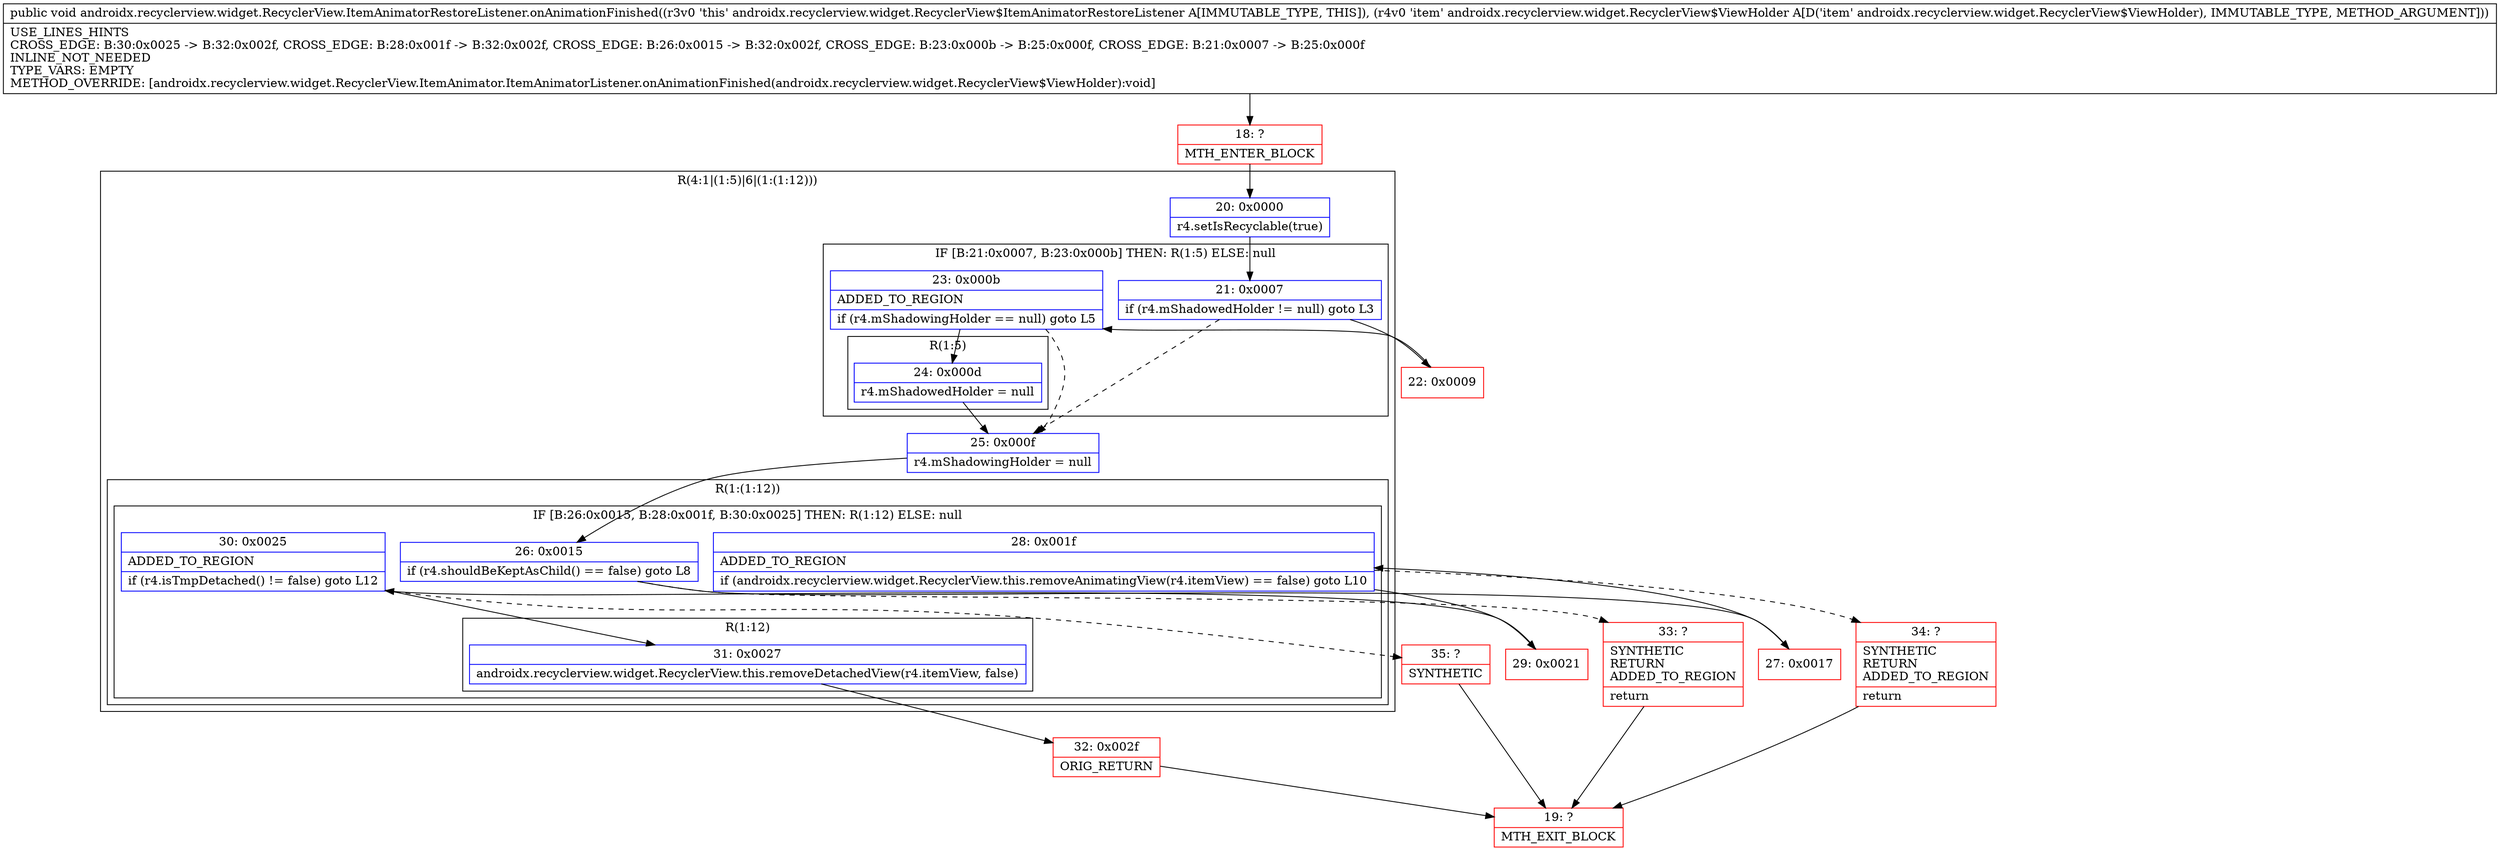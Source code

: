 digraph "CFG forandroidx.recyclerview.widget.RecyclerView.ItemAnimatorRestoreListener.onAnimationFinished(Landroidx\/recyclerview\/widget\/RecyclerView$ViewHolder;)V" {
subgraph cluster_Region_1525606256 {
label = "R(4:1|(1:5)|6|(1:(1:12)))";
node [shape=record,color=blue];
Node_20 [shape=record,label="{20\:\ 0x0000|r4.setIsRecyclable(true)\l}"];
subgraph cluster_IfRegion_721431694 {
label = "IF [B:21:0x0007, B:23:0x000b] THEN: R(1:5) ELSE: null";
node [shape=record,color=blue];
Node_21 [shape=record,label="{21\:\ 0x0007|if (r4.mShadowedHolder != null) goto L3\l}"];
Node_23 [shape=record,label="{23\:\ 0x000b|ADDED_TO_REGION\l|if (r4.mShadowingHolder == null) goto L5\l}"];
subgraph cluster_Region_2076440071 {
label = "R(1:5)";
node [shape=record,color=blue];
Node_24 [shape=record,label="{24\:\ 0x000d|r4.mShadowedHolder = null\l}"];
}
}
Node_25 [shape=record,label="{25\:\ 0x000f|r4.mShadowingHolder = null\l}"];
subgraph cluster_Region_1961504570 {
label = "R(1:(1:12))";
node [shape=record,color=blue];
subgraph cluster_IfRegion_1494389680 {
label = "IF [B:26:0x0015, B:28:0x001f, B:30:0x0025] THEN: R(1:12) ELSE: null";
node [shape=record,color=blue];
Node_26 [shape=record,label="{26\:\ 0x0015|if (r4.shouldBeKeptAsChild() == false) goto L8\l}"];
Node_28 [shape=record,label="{28\:\ 0x001f|ADDED_TO_REGION\l|if (androidx.recyclerview.widget.RecyclerView.this.removeAnimatingView(r4.itemView) == false) goto L10\l}"];
Node_30 [shape=record,label="{30\:\ 0x0025|ADDED_TO_REGION\l|if (r4.isTmpDetached() != false) goto L12\l}"];
subgraph cluster_Region_1935450176 {
label = "R(1:12)";
node [shape=record,color=blue];
Node_31 [shape=record,label="{31\:\ 0x0027|androidx.recyclerview.widget.RecyclerView.this.removeDetachedView(r4.itemView, false)\l}"];
}
}
}
}
Node_18 [shape=record,color=red,label="{18\:\ ?|MTH_ENTER_BLOCK\l}"];
Node_22 [shape=record,color=red,label="{22\:\ 0x0009}"];
Node_27 [shape=record,color=red,label="{27\:\ 0x0017}"];
Node_29 [shape=record,color=red,label="{29\:\ 0x0021}"];
Node_32 [shape=record,color=red,label="{32\:\ 0x002f|ORIG_RETURN\l}"];
Node_19 [shape=record,color=red,label="{19\:\ ?|MTH_EXIT_BLOCK\l}"];
Node_35 [shape=record,color=red,label="{35\:\ ?|SYNTHETIC\l}"];
Node_34 [shape=record,color=red,label="{34\:\ ?|SYNTHETIC\lRETURN\lADDED_TO_REGION\l|return\l}"];
Node_33 [shape=record,color=red,label="{33\:\ ?|SYNTHETIC\lRETURN\lADDED_TO_REGION\l|return\l}"];
MethodNode[shape=record,label="{public void androidx.recyclerview.widget.RecyclerView.ItemAnimatorRestoreListener.onAnimationFinished((r3v0 'this' androidx.recyclerview.widget.RecyclerView$ItemAnimatorRestoreListener A[IMMUTABLE_TYPE, THIS]), (r4v0 'item' androidx.recyclerview.widget.RecyclerView$ViewHolder A[D('item' androidx.recyclerview.widget.RecyclerView$ViewHolder), IMMUTABLE_TYPE, METHOD_ARGUMENT]))  | USE_LINES_HINTS\lCROSS_EDGE: B:30:0x0025 \-\> B:32:0x002f, CROSS_EDGE: B:28:0x001f \-\> B:32:0x002f, CROSS_EDGE: B:26:0x0015 \-\> B:32:0x002f, CROSS_EDGE: B:23:0x000b \-\> B:25:0x000f, CROSS_EDGE: B:21:0x0007 \-\> B:25:0x000f\lINLINE_NOT_NEEDED\lTYPE_VARS: EMPTY\lMETHOD_OVERRIDE: [androidx.recyclerview.widget.RecyclerView.ItemAnimator.ItemAnimatorListener.onAnimationFinished(androidx.recyclerview.widget.RecyclerView$ViewHolder):void]\l}"];
MethodNode -> Node_18;Node_20 -> Node_21;
Node_21 -> Node_22;
Node_21 -> Node_25[style=dashed];
Node_23 -> Node_24;
Node_23 -> Node_25[style=dashed];
Node_24 -> Node_25;
Node_25 -> Node_26;
Node_26 -> Node_27;
Node_26 -> Node_33[style=dashed];
Node_28 -> Node_29;
Node_28 -> Node_34[style=dashed];
Node_30 -> Node_31;
Node_30 -> Node_35[style=dashed];
Node_31 -> Node_32;
Node_18 -> Node_20;
Node_22 -> Node_23;
Node_27 -> Node_28;
Node_29 -> Node_30;
Node_32 -> Node_19;
Node_35 -> Node_19;
Node_34 -> Node_19;
Node_33 -> Node_19;
}

